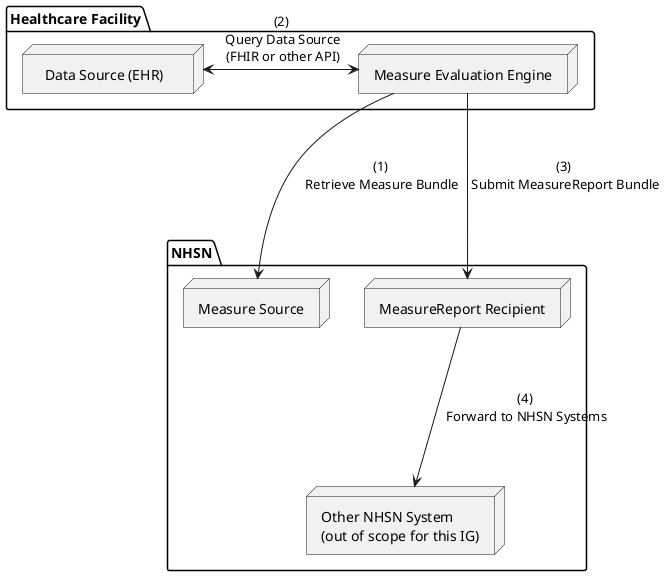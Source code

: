 @startuml

package "Healthcare Facility" {
    node "  Data Source (EHR)    " as EHR
    node "Measure Evaluation Engine" as MEE1
}

package "NHSN" {
    node "Other NHSN System\n(out of scope for this IG)" as other
    node "Measure Source" as MS
    node "MeasureReport Recipient" as Recipient
}

EHR <->  MEE1 : (2)\n Query Data Source\n (FHIR or other API)

MEE1 ---> MS : (1)\n Retrieve Measure Bundle
MEE1 ---> Recipient : (3)\n Submit MeasureReport Bundle
Recipient ---> other : (4)\n Forward to NHSN Systems


@enduml
